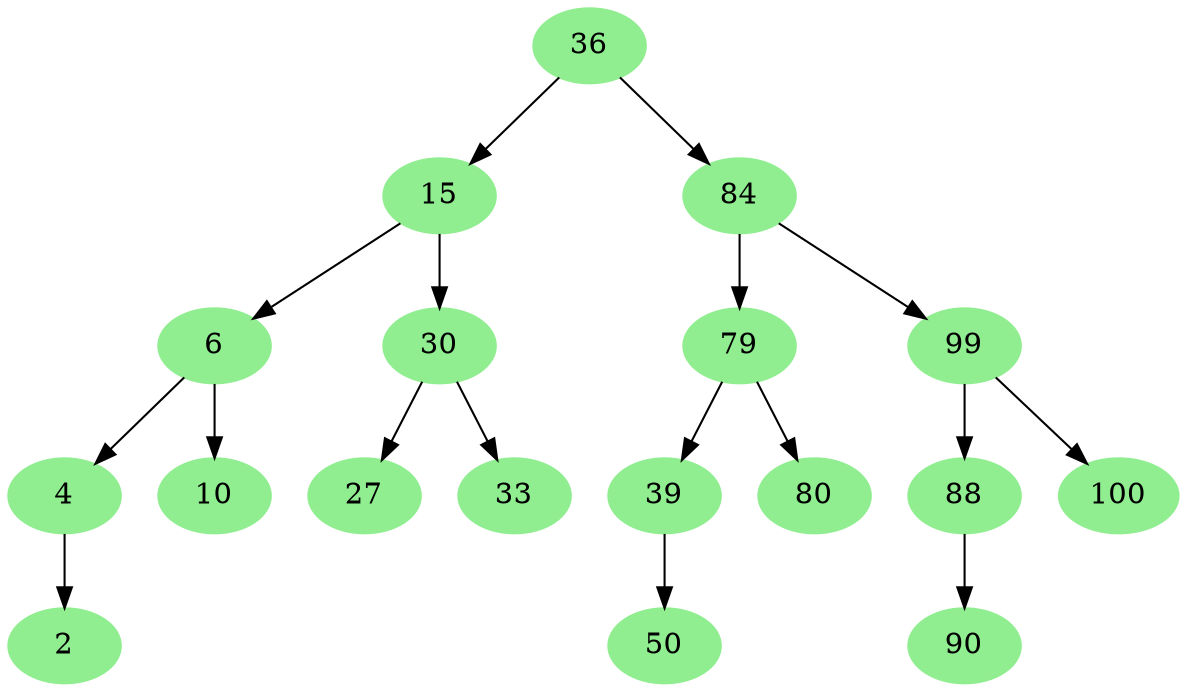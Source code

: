 digraph BST {
node [color="#90EE90", style=filled];
36 [color="#90EE90", style=filled];
36 -> 15;
36 -> 84;
15 [color="#90EE90", style=filled];
15 -> 6;
15 -> 30;
6 [color="#90EE90", style=filled];
6 -> 4;
6 -> 10;
4 [color="#90EE90", style=filled];
4 -> 2;
2 [color="#90EE90", style=filled];
10 [color="#90EE90", style=filled];
30 [color="#90EE90", style=filled];
30 -> 27;
30 -> 33;
27 [color="#90EE90", style=filled];
33 [color="#90EE90", style=filled];
84 [color="#90EE90", style=filled];
84 -> 79;
84 -> 99;
79 [color="#90EE90", style=filled];
79 -> 39;
79 -> 80;
39 [color="#90EE90", style=filled];
39 -> 50;
50 [color="#90EE90", style=filled];
80 [color="#90EE90", style=filled];
99 [color="#90EE90", style=filled];
99 -> 88;
99 -> 100;
88 [color="#90EE90", style=filled];
88 -> 90;
90 [color="#90EE90", style=filled];
100 [color="#90EE90", style=filled];
}
